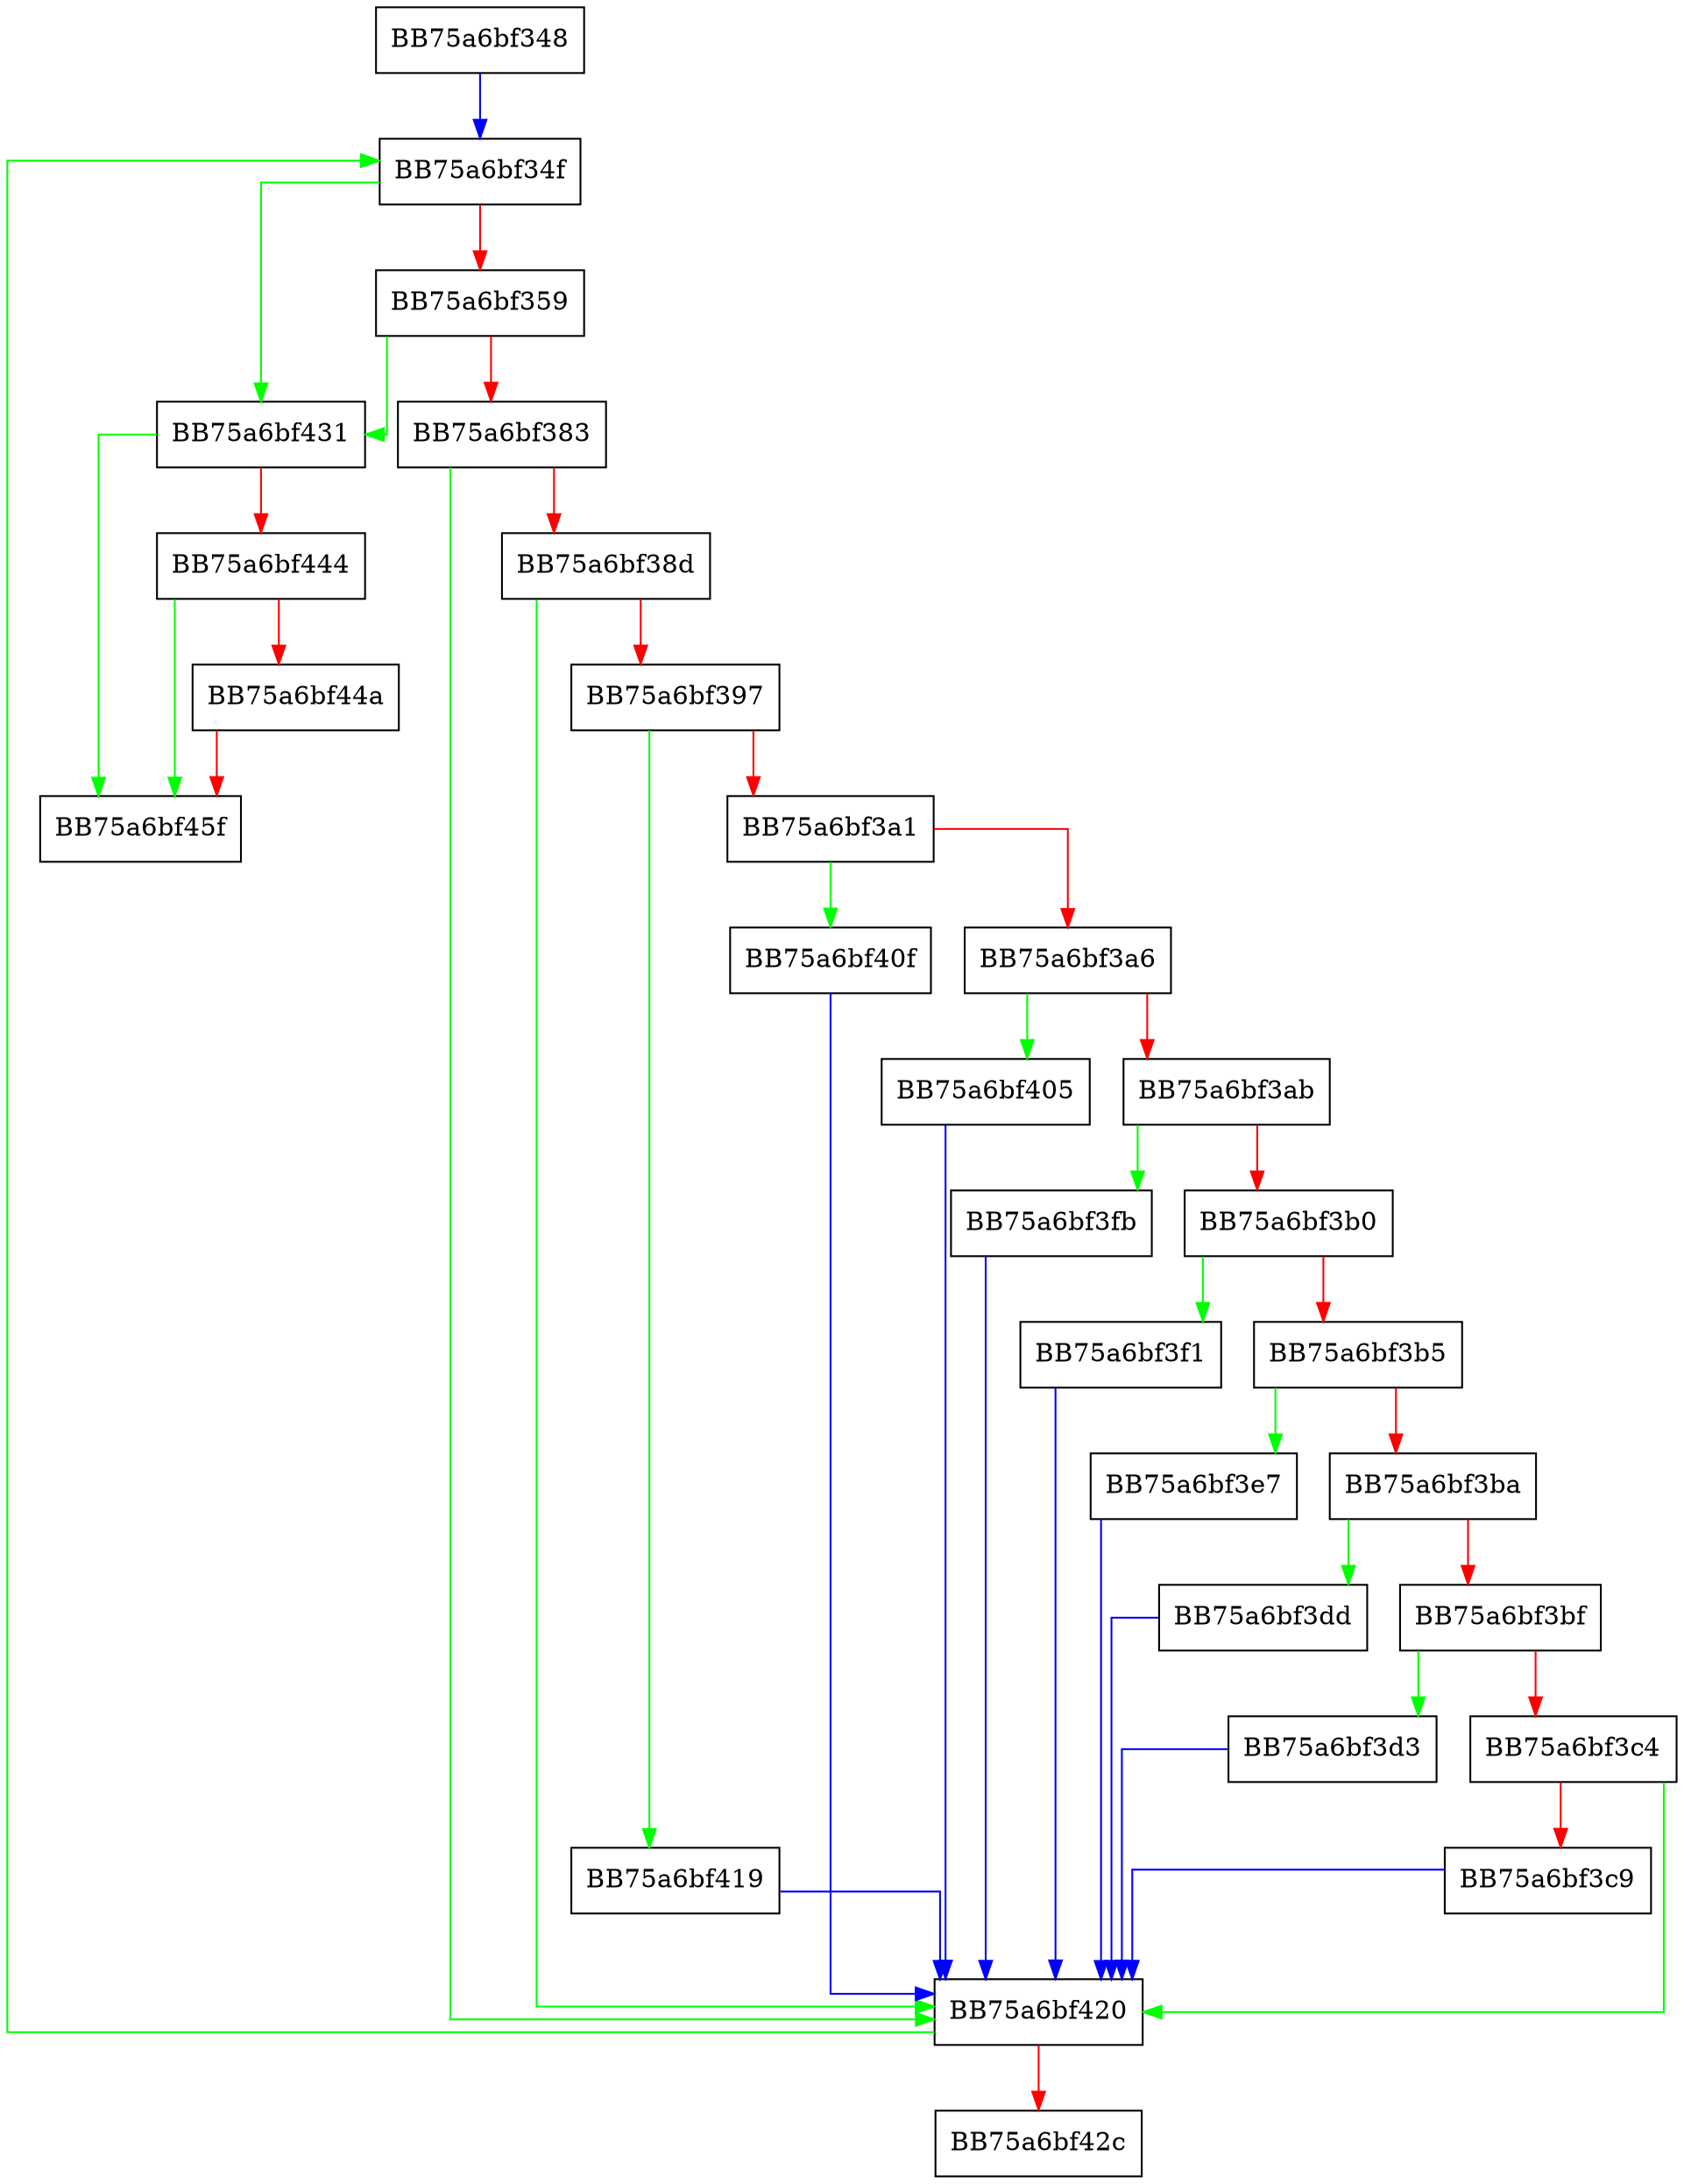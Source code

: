 digraph GetVersionNids {
  node [shape="box"];
  graph [splines=ortho];
  BB75a6bf348 -> BB75a6bf34f [color="blue"];
  BB75a6bf34f -> BB75a6bf431 [color="green"];
  BB75a6bf34f -> BB75a6bf359 [color="red"];
  BB75a6bf359 -> BB75a6bf431 [color="green"];
  BB75a6bf359 -> BB75a6bf383 [color="red"];
  BB75a6bf383 -> BB75a6bf420 [color="green"];
  BB75a6bf383 -> BB75a6bf38d [color="red"];
  BB75a6bf38d -> BB75a6bf420 [color="green"];
  BB75a6bf38d -> BB75a6bf397 [color="red"];
  BB75a6bf397 -> BB75a6bf419 [color="green"];
  BB75a6bf397 -> BB75a6bf3a1 [color="red"];
  BB75a6bf3a1 -> BB75a6bf40f [color="green"];
  BB75a6bf3a1 -> BB75a6bf3a6 [color="red"];
  BB75a6bf3a6 -> BB75a6bf405 [color="green"];
  BB75a6bf3a6 -> BB75a6bf3ab [color="red"];
  BB75a6bf3ab -> BB75a6bf3fb [color="green"];
  BB75a6bf3ab -> BB75a6bf3b0 [color="red"];
  BB75a6bf3b0 -> BB75a6bf3f1 [color="green"];
  BB75a6bf3b0 -> BB75a6bf3b5 [color="red"];
  BB75a6bf3b5 -> BB75a6bf3e7 [color="green"];
  BB75a6bf3b5 -> BB75a6bf3ba [color="red"];
  BB75a6bf3ba -> BB75a6bf3dd [color="green"];
  BB75a6bf3ba -> BB75a6bf3bf [color="red"];
  BB75a6bf3bf -> BB75a6bf3d3 [color="green"];
  BB75a6bf3bf -> BB75a6bf3c4 [color="red"];
  BB75a6bf3c4 -> BB75a6bf420 [color="green"];
  BB75a6bf3c4 -> BB75a6bf3c9 [color="red"];
  BB75a6bf3c9 -> BB75a6bf420 [color="blue"];
  BB75a6bf3d3 -> BB75a6bf420 [color="blue"];
  BB75a6bf3dd -> BB75a6bf420 [color="blue"];
  BB75a6bf3e7 -> BB75a6bf420 [color="blue"];
  BB75a6bf3f1 -> BB75a6bf420 [color="blue"];
  BB75a6bf3fb -> BB75a6bf420 [color="blue"];
  BB75a6bf405 -> BB75a6bf420 [color="blue"];
  BB75a6bf40f -> BB75a6bf420 [color="blue"];
  BB75a6bf419 -> BB75a6bf420 [color="blue"];
  BB75a6bf420 -> BB75a6bf34f [color="green"];
  BB75a6bf420 -> BB75a6bf42c [color="red"];
  BB75a6bf431 -> BB75a6bf45f [color="green"];
  BB75a6bf431 -> BB75a6bf444 [color="red"];
  BB75a6bf444 -> BB75a6bf45f [color="green"];
  BB75a6bf444 -> BB75a6bf44a [color="red"];
  BB75a6bf44a -> BB75a6bf45f [color="red"];
}